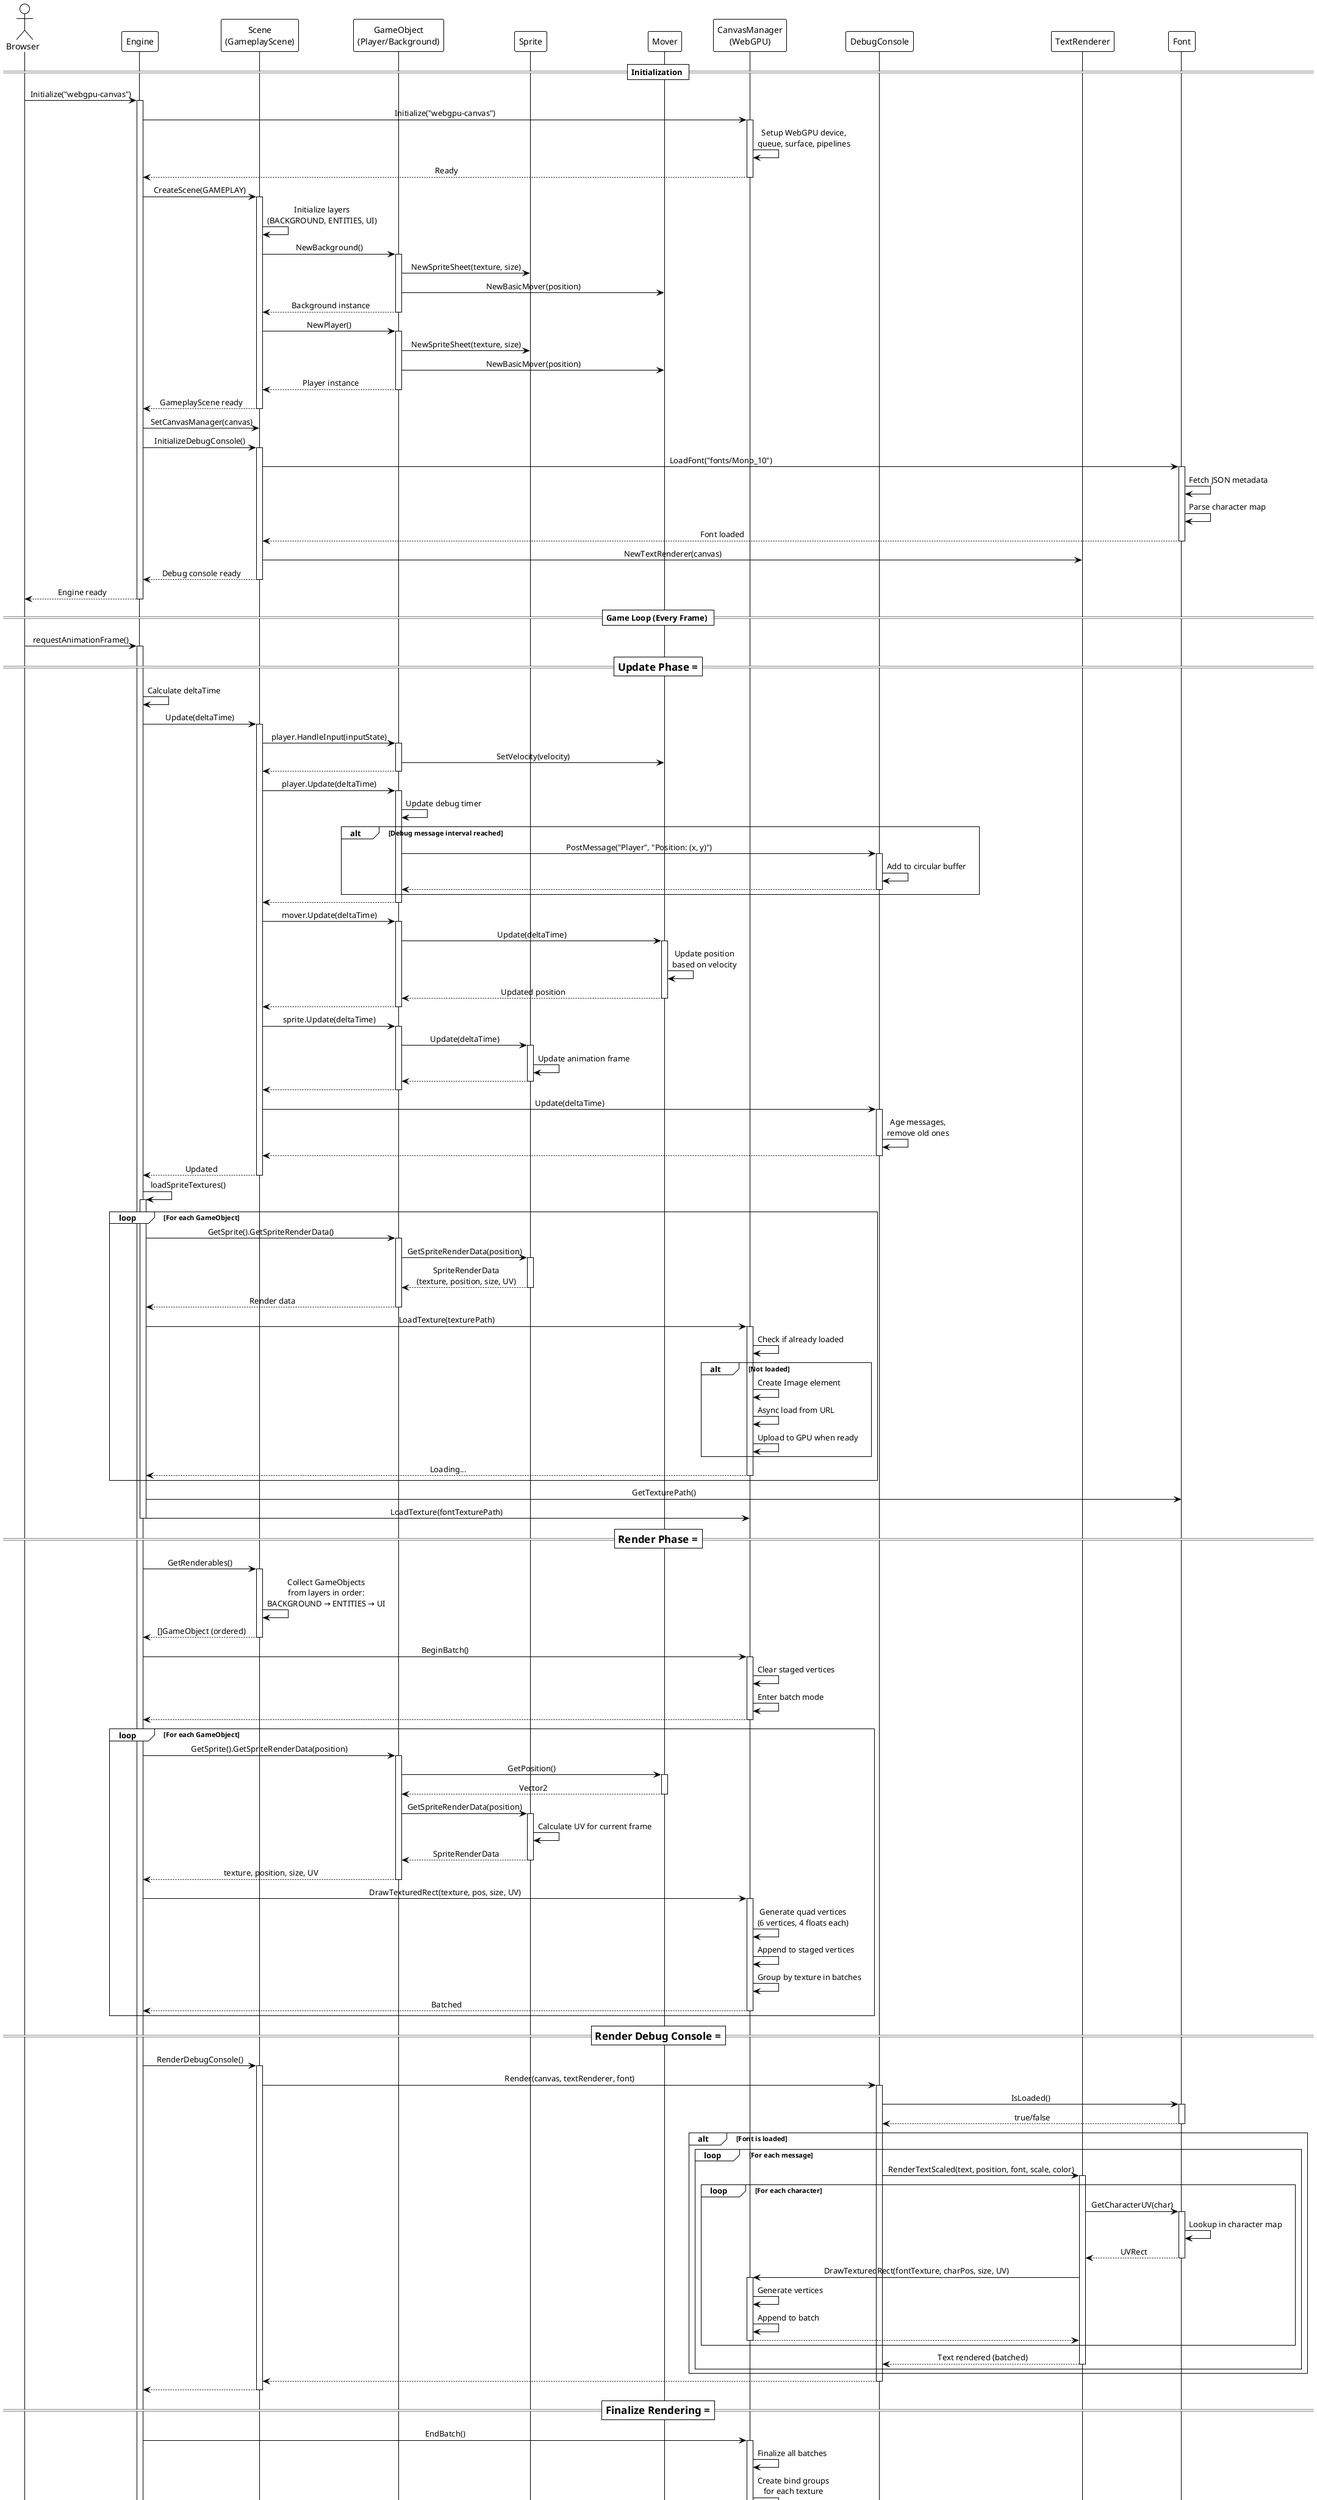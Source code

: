 @startuml Game Rendering Flow
!theme plain
skinparam sequenceMessageAlign center

actor Browser
participant "Engine" as Engine
participant "Scene\n(GameplayScene)" as Scene
participant "GameObject\n(Player/Background)" as GameObject
participant "Sprite" as Sprite
participant "Mover" as Mover
participant "CanvasManager\n(WebGPU)" as Canvas
participant "DebugConsole" as Debug
participant "TextRenderer" as TextRenderer
participant "Font" as Font

== Initialization ==
Browser -> Engine: Initialize("webgpu-canvas")
activate Engine
Engine -> Canvas: Initialize("webgpu-canvas")
activate Canvas
Canvas -> Canvas: Setup WebGPU device,\nqueue, surface, pipelines
Canvas --> Engine: Ready
deactivate Canvas

Engine -> Scene: CreateScene(GAMEPLAY)
activate Scene
Scene -> Scene: Initialize layers\n(BACKGROUND, ENTITIES, UI)
Scene -> GameObject: NewBackground()
activate GameObject
GameObject -> Sprite: NewSpriteSheet(texture, size)
GameObject -> Mover: NewBasicMover(position)
GameObject --> Scene: Background instance
deactivate GameObject

Scene -> GameObject: NewPlayer()
activate GameObject
GameObject -> Sprite: NewSpriteSheet(texture, size)
GameObject -> Mover: NewBasicMover(position)
GameObject --> Scene: Player instance
deactivate GameObject

Scene --> Engine: GameplayScene ready
deactivate Scene

Engine -> Scene: SetCanvasManager(canvas)
Engine -> Scene: InitializeDebugConsole()
activate Scene
Scene -> Font: LoadFont("fonts/Mono_10")
activate Font
Font -> Font: Fetch JSON metadata
Font -> Font: Parse character map
Font --> Scene: Font loaded
deactivate Font
Scene -> TextRenderer: NewTextRenderer(canvas)
Scene --> Engine: Debug console ready
deactivate Scene

Engine --> Browser: Engine ready
deactivate Engine

== Game Loop (Every Frame) ==
Browser -> Engine: requestAnimationFrame()
activate Engine

=== Update Phase ===
Engine -> Engine: Calculate deltaTime
Engine -> Scene: Update(deltaTime)
activate Scene

Scene -> GameObject: player.HandleInput(inputState)
activate GameObject
GameObject -> Mover: SetVelocity(velocity)
GameObject --> Scene
deactivate GameObject

Scene -> GameObject: player.Update(deltaTime)
activate GameObject
GameObject -> GameObject: Update debug timer
alt Debug message interval reached
  GameObject -> Debug: PostMessage("Player", "Position: (x, y)")
  activate Debug
  Debug -> Debug: Add to circular buffer
  Debug --> GameObject
  deactivate Debug
end
GameObject --> Scene
deactivate GameObject

Scene -> GameObject: mover.Update(deltaTime)
activate GameObject
GameObject -> Mover: Update(deltaTime)
activate Mover
Mover -> Mover: Update position\nbased on velocity
Mover --> GameObject: Updated position
deactivate Mover
GameObject --> Scene
deactivate GameObject

Scene -> GameObject: sprite.Update(deltaTime)
activate GameObject
GameObject -> Sprite: Update(deltaTime)
activate Sprite
Sprite -> Sprite: Update animation frame
Sprite --> GameObject
deactivate Sprite
GameObject --> Scene
deactivate GameObject

Scene -> Debug: Update(deltaTime)
activate Debug
Debug -> Debug: Age messages,\nremove old ones
Debug --> Scene
deactivate Debug

Scene --> Engine: Updated
deactivate Scene

Engine -> Engine: loadSpriteTextures()
activate Engine
loop For each GameObject
  Engine -> GameObject: GetSprite().GetSpriteRenderData()
  activate GameObject
  GameObject -> Sprite: GetSpriteRenderData(position)
  activate Sprite
  Sprite --> GameObject: SpriteRenderData\n(texture, position, size, UV)
  deactivate Sprite
  GameObject --> Engine: Render data
  deactivate GameObject
  
  Engine -> Canvas: LoadTexture(texturePath)
  activate Canvas
  Canvas -> Canvas: Check if already loaded
  alt Not loaded
    Canvas -> Canvas: Create Image element
    Canvas -> Canvas: Async load from URL
    Canvas -> Canvas: Upload to GPU when ready
  end
  Canvas --> Engine: Loading...
  deactivate Canvas
end

Engine -> Font: GetTexturePath()
Engine -> Canvas: LoadTexture(fontTexturePath)
deactivate Engine

=== Render Phase ===
Engine -> Scene: GetRenderables()
activate Scene
Scene -> Scene: Collect GameObjects\nfrom layers in order:\nBACKGROUND → ENTITIES → UI
Scene --> Engine: []GameObject (ordered)
deactivate Scene

Engine -> Canvas: BeginBatch()
activate Canvas
Canvas -> Canvas: Clear staged vertices
Canvas -> Canvas: Enter batch mode
Canvas --> Engine
deactivate Canvas

loop For each GameObject
  Engine -> GameObject: GetSprite().GetSpriteRenderData(position)
  activate GameObject
  GameObject -> Mover: GetPosition()
  activate Mover
  Mover --> GameObject: Vector2
  deactivate Mover
  
  GameObject -> Sprite: GetSpriteRenderData(position)
  activate Sprite
  Sprite -> Sprite: Calculate UV for current frame
  Sprite --> GameObject: SpriteRenderData
  deactivate Sprite
  GameObject --> Engine: texture, position, size, UV
  deactivate GameObject
  
  Engine -> Canvas: DrawTexturedRect(texture, pos, size, UV)
  activate Canvas
  Canvas -> Canvas: Generate quad vertices\n(6 vertices, 4 floats each)
  Canvas -> Canvas: Append to staged vertices
  Canvas -> Canvas: Group by texture in batches
  Canvas --> Engine: Batched
  deactivate Canvas
end

=== Render Debug Console ===
Engine -> Scene: RenderDebugConsole()
activate Scene
Scene -> Debug: Render(canvas, textRenderer, font)
activate Debug

Debug -> Font: IsLoaded()
activate Font
Font --> Debug: true/false
deactivate Font

alt Font is loaded
  loop For each message
    Debug -> TextRenderer: RenderTextScaled(text, position, font, scale, color)
    activate TextRenderer
    
    loop For each character
      TextRenderer -> Font: GetCharacterUV(char)
      activate Font
      Font -> Font: Lookup in character map
      Font --> TextRenderer: UVRect
      deactivate Font
      
      TextRenderer -> Canvas: DrawTexturedRect(fontTexture, charPos, size, UV)
      activate Canvas
      Canvas -> Canvas: Generate vertices
      Canvas -> Canvas: Append to batch
      Canvas --> TextRenderer
      deactivate Canvas
    end
    
    TextRenderer --> Debug: Text rendered (batched)
    deactivate TextRenderer
  end
end

Debug --> Scene
deactivate Debug
Scene --> Engine
deactivate Scene

=== Finalize Rendering ===
Engine -> Canvas: EndBatch()
activate Canvas
Canvas -> Canvas: Finalize all batches
Canvas -> Canvas: Create bind groups\nfor each texture
Canvas --> Engine: Batches ready
deactivate Canvas

Engine -> Canvas: Render()
activate Canvas
Canvas -> Canvas: Get next frame texture
Canvas -> Canvas: Create command encoder

loop For each texture batch
  Canvas -> Canvas: Set pipeline
  Canvas -> Canvas: Upload batch vertices to GPU
  Canvas -> Canvas: Set bind group (texture)
  Canvas -> Canvas: Draw(vertexCount)
end

Canvas -> Canvas: Submit commands to GPU
Canvas -> Canvas: Present to screen
Canvas --> Engine: Frame rendered
deactivate Canvas

Engine --> Browser: Frame complete
deactivate Engine

Browser -> Browser: Schedule next\nrequestAnimationFrame

@enduml







